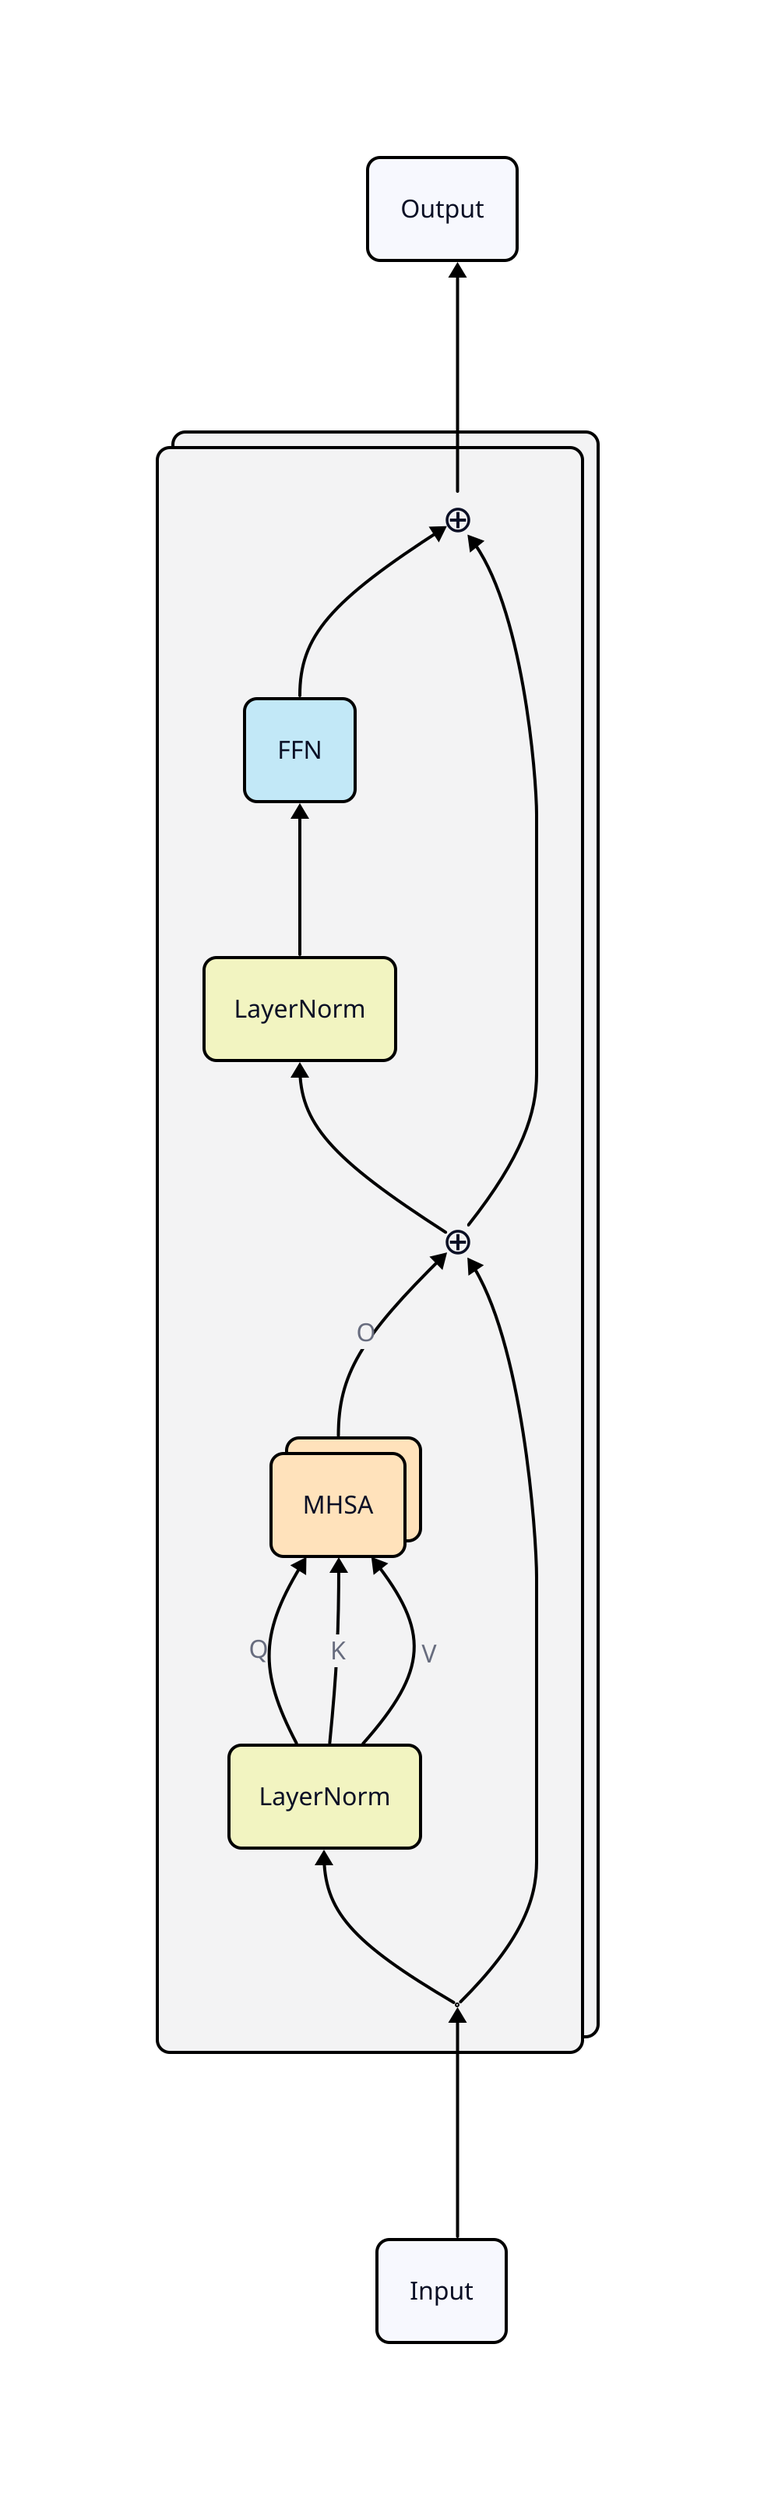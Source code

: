 direction: up

# formula: "" {
#     equation: |latex
#         Y = X \\triangleright \\mathrm{LN_pre} \\triangleright \\mathrm{Stage} \\triangleright (X + \\cdot) \\triangleright \\mathrm{LN_post}
#     |
# }

classes: {
    op: {
        style: {
            border-radius: 8
            stroke: black
        }
    }
    edges: {
        style: {
            stroke: black
        }
    }
}

input: "Input" {
    class: op
}

output: "Output" {
    class: op
}

TB: "" {
    class: op
    style: {
        fill: "#f3f3f4"
        multiple: true
    }

    Res_MHSA: "⊕" {
        shape: text
        style: {
            font-size: 24
        }
        # height: 30
        class: op
    }

    Res_FFN: "⊕" {
        shape: text
        style: {
            font-size: 24
        }
        # height: 30
        class: op
    }

    LN_pre: "LayerNorm" {
        class: op
        style.fill: "#f2f4c1"
    }

    LN_post: "LayerNorm" {
        class: op
        style.fill: "#f2f4c1"
    }

    MHSA {
        class: op
        style.fill: "#ffe2bb"
        style.multiple: true
    }

    FFN {
        class: op
        style.fill: "#c2e8f7"
    }

    # input -> Res {
    #     style: {
    #         opacity: 0
    #     }
    # }
    # 
    # 

    input: "" {
        # shape: text
        style: {
            font-size: 8
        }
        height: 1
        width: 1
        class: op
    }

    input -> LN_pre: { class: edges }

    LN_pre -> MHSA : Q { class: edges }
    LN_pre -> MHSA : K { class: edges }
    LN_pre -> MHSA : V { class: edges }

    MHSA -> Res_MHSA -> LN_post -> FFN -> Res_FFN : { class: edges }

    input -> Res_MHSA: { class: edges }

    (MHSA -> Res_MHSA)[0] : O { class: edges }

    Res_MHSA -> Res_FFN : { class: edges }
}

input -> TB.input: { class: edges }

TB.Res_FFN -> output: { class: edges }

    